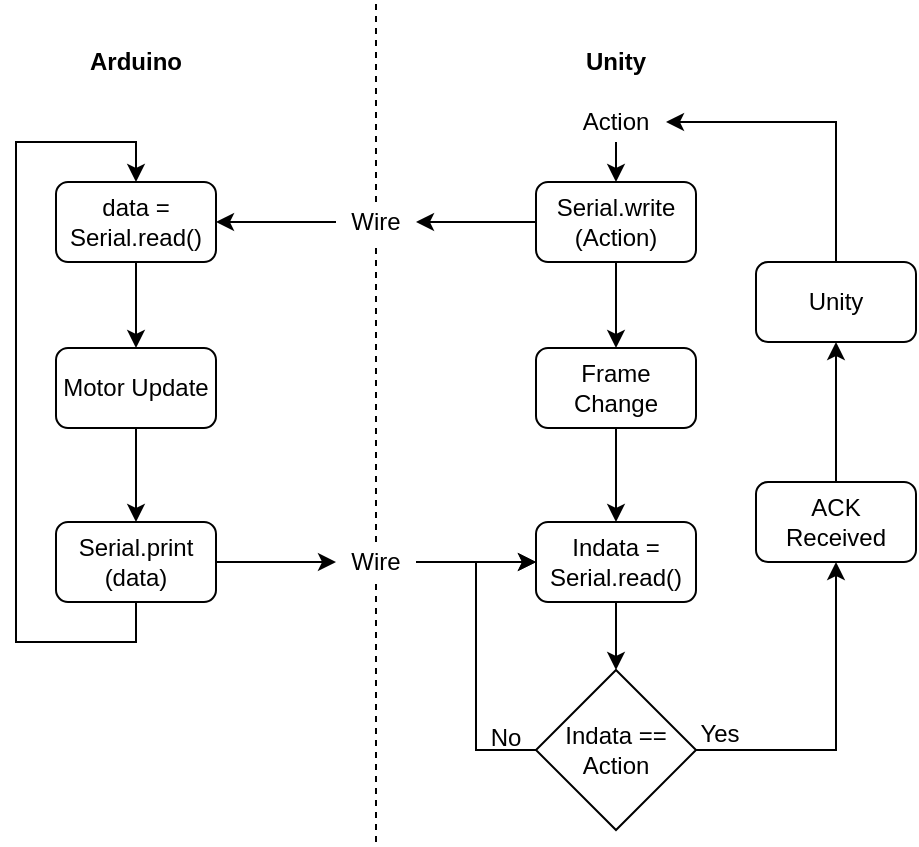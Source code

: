 <mxfile version="14.5.3" type="device"><diagram id="nGgRP9u-Nk_YBM642fkS" name="Page-1"><mxGraphModel dx="1038" dy="619" grid="1" gridSize="10" guides="1" tooltips="1" connect="1" arrows="1" fold="1" page="1" pageScale="1" pageWidth="1169" pageHeight="827" math="0" shadow="0"><root><mxCell id="0"/><mxCell id="1" parent="0"/><mxCell id="jqrZOvk-oUvd3a8seiVs-1" value="" style="endArrow=none;dashed=1;html=1;" edge="1" parent="1" source="jqrZOvk-oUvd3a8seiVs-11"><mxGeometry width="50" height="50" relative="1" as="geometry"><mxPoint x="500" y="420" as="sourcePoint"/><mxPoint x="500" y="80" as="targetPoint"/></mxGeometry></mxCell><mxCell id="jqrZOvk-oUvd3a8seiVs-3" value="&lt;b&gt;Arduino&lt;/b&gt;" style="text;html=1;strokeColor=none;fillColor=none;align=center;verticalAlign=middle;whiteSpace=wrap;rounded=0;" vertex="1" parent="1"><mxGeometry x="360" y="100" width="40" height="20" as="geometry"/></mxCell><mxCell id="jqrZOvk-oUvd3a8seiVs-4" value="&lt;b&gt;Unity&lt;/b&gt;" style="text;html=1;strokeColor=none;fillColor=none;align=center;verticalAlign=middle;whiteSpace=wrap;rounded=0;" vertex="1" parent="1"><mxGeometry x="600" y="100" width="40" height="20" as="geometry"/></mxCell><mxCell id="jqrZOvk-oUvd3a8seiVs-10" style="edgeStyle=orthogonalEdgeStyle;rounded=0;orthogonalLoop=1;jettySize=auto;html=1;entryX=1;entryY=0.5;entryDx=0;entryDy=0;entryPerimeter=0;" edge="1" parent="1" source="jqrZOvk-oUvd3a8seiVs-11" target="jqrZOvk-oUvd3a8seiVs-57"><mxGeometry relative="1" as="geometry"><mxPoint x="420" y="190" as="targetPoint"/></mxGeometry></mxCell><mxCell id="jqrZOvk-oUvd3a8seiVs-44" style="edgeStyle=orthogonalEdgeStyle;rounded=0;orthogonalLoop=1;jettySize=auto;html=1;entryX=0.5;entryY=0;entryDx=0;entryDy=0;" edge="1" parent="1" source="jqrZOvk-oUvd3a8seiVs-5" target="jqrZOvk-oUvd3a8seiVs-42"><mxGeometry relative="1" as="geometry"/></mxCell><mxCell id="jqrZOvk-oUvd3a8seiVs-5" value="Serial.write (Action)" style="rounded=1;whiteSpace=wrap;html=1;" vertex="1" parent="1"><mxGeometry x="580" y="170" width="80" height="40" as="geometry"/></mxCell><mxCell id="jqrZOvk-oUvd3a8seiVs-9" style="edgeStyle=orthogonalEdgeStyle;rounded=0;orthogonalLoop=1;jettySize=auto;html=1;exitX=0.5;exitY=1;exitDx=0;exitDy=0;entryX=0.5;entryY=0;entryDx=0;entryDy=0;" edge="1" parent="1" source="jqrZOvk-oUvd3a8seiVs-8" target="jqrZOvk-oUvd3a8seiVs-5"><mxGeometry relative="1" as="geometry"/></mxCell><mxCell id="jqrZOvk-oUvd3a8seiVs-8" value="Action" style="text;html=1;strokeColor=none;fillColor=none;align=center;verticalAlign=middle;whiteSpace=wrap;rounded=0;" vertex="1" parent="1"><mxGeometry x="595" y="130" width="50" height="20" as="geometry"/></mxCell><mxCell id="jqrZOvk-oUvd3a8seiVs-12" style="edgeStyle=orthogonalEdgeStyle;rounded=0;orthogonalLoop=1;jettySize=auto;html=1;entryX=1;entryY=0.5;entryDx=0;entryDy=0;" edge="1" parent="1" source="jqrZOvk-oUvd3a8seiVs-5" target="jqrZOvk-oUvd3a8seiVs-11"><mxGeometry relative="1" as="geometry"><mxPoint x="580" y="190" as="sourcePoint"/><mxPoint x="420" y="190" as="targetPoint"/></mxGeometry></mxCell><mxCell id="jqrZOvk-oUvd3a8seiVs-11" value="Wire" style="text;html=1;strokeColor=none;fillColor=none;align=center;verticalAlign=middle;whiteSpace=wrap;rounded=0;" vertex="1" parent="1"><mxGeometry x="480" y="180" width="40" height="20" as="geometry"/></mxCell><mxCell id="jqrZOvk-oUvd3a8seiVs-13" value="" style="endArrow=none;dashed=1;html=1;" edge="1" parent="1" source="jqrZOvk-oUvd3a8seiVs-19" target="jqrZOvk-oUvd3a8seiVs-11"><mxGeometry width="50" height="50" relative="1" as="geometry"><mxPoint x="500" y="420" as="sourcePoint"/><mxPoint x="500" y="80" as="targetPoint"/></mxGeometry></mxCell><mxCell id="jqrZOvk-oUvd3a8seiVs-20" style="edgeStyle=orthogonalEdgeStyle;rounded=0;orthogonalLoop=1;jettySize=auto;html=1;entryX=0;entryY=0.5;entryDx=0;entryDy=0;" edge="1" parent="1" source="jqrZOvk-oUvd3a8seiVs-14" target="jqrZOvk-oUvd3a8seiVs-19"><mxGeometry relative="1" as="geometry"/></mxCell><mxCell id="jqrZOvk-oUvd3a8seiVs-65" style="edgeStyle=orthogonalEdgeStyle;rounded=0;orthogonalLoop=1;jettySize=auto;html=1;entryX=0.5;entryY=0;entryDx=0;entryDy=0;" edge="1" parent="1" source="jqrZOvk-oUvd3a8seiVs-14" target="jqrZOvk-oUvd3a8seiVs-57"><mxGeometry relative="1" as="geometry"><Array as="points"><mxPoint x="380" y="400"/><mxPoint x="320" y="400"/><mxPoint x="320" y="150"/><mxPoint x="380" y="150"/></Array></mxGeometry></mxCell><mxCell id="jqrZOvk-oUvd3a8seiVs-14" value="Serial.print (data)" style="rounded=1;whiteSpace=wrap;html=1;" vertex="1" parent="1"><mxGeometry x="340" y="340" width="80" height="40" as="geometry"/></mxCell><mxCell id="jqrZOvk-oUvd3a8seiVs-23" style="edgeStyle=orthogonalEdgeStyle;rounded=0;orthogonalLoop=1;jettySize=auto;html=1;entryX=0.5;entryY=0;entryDx=0;entryDy=0;" edge="1" parent="1" source="jqrZOvk-oUvd3a8seiVs-16" target="jqrZOvk-oUvd3a8seiVs-22"><mxGeometry relative="1" as="geometry"><mxPoint x="620" y="410" as="targetPoint"/></mxGeometry></mxCell><mxCell id="jqrZOvk-oUvd3a8seiVs-16" value="Indata = Serial.read()" style="rounded=1;whiteSpace=wrap;html=1;" vertex="1" parent="1"><mxGeometry x="580" y="340" width="80" height="40" as="geometry"/></mxCell><mxCell id="jqrZOvk-oUvd3a8seiVs-21" style="edgeStyle=orthogonalEdgeStyle;rounded=0;orthogonalLoop=1;jettySize=auto;html=1;entryX=0;entryY=0.5;entryDx=0;entryDy=0;" edge="1" parent="1" source="jqrZOvk-oUvd3a8seiVs-19" target="jqrZOvk-oUvd3a8seiVs-16"><mxGeometry relative="1" as="geometry"/></mxCell><mxCell id="jqrZOvk-oUvd3a8seiVs-24" style="edgeStyle=orthogonalEdgeStyle;rounded=0;orthogonalLoop=1;jettySize=auto;html=1;entryX=0;entryY=0.5;entryDx=0;entryDy=0;exitX=0;exitY=0.5;exitDx=0;exitDy=0;" edge="1" parent="1" source="jqrZOvk-oUvd3a8seiVs-22" target="jqrZOvk-oUvd3a8seiVs-16"><mxGeometry relative="1" as="geometry"><mxPoint x="550" y="360" as="targetPoint"/><Array as="points"><mxPoint x="550" y="454"/><mxPoint x="550" y="360"/></Array></mxGeometry></mxCell><mxCell id="jqrZOvk-oUvd3a8seiVs-25" style="edgeStyle=orthogonalEdgeStyle;rounded=0;orthogonalLoop=1;jettySize=auto;html=1;exitX=1;exitY=0.5;exitDx=0;exitDy=0;entryX=0.5;entryY=1;entryDx=0;entryDy=0;" edge="1" parent="1" source="jqrZOvk-oUvd3a8seiVs-22" target="jqrZOvk-oUvd3a8seiVs-26"><mxGeometry relative="1" as="geometry"><mxPoint x="730" y="390" as="targetPoint"/></mxGeometry></mxCell><mxCell id="jqrZOvk-oUvd3a8seiVs-22" value="Indata == Action" style="rhombus;whiteSpace=wrap;html=1;" vertex="1" parent="1"><mxGeometry x="580" y="414" width="80" height="80" as="geometry"/></mxCell><mxCell id="jqrZOvk-oUvd3a8seiVs-34" style="edgeStyle=orthogonalEdgeStyle;rounded=0;orthogonalLoop=1;jettySize=auto;html=1;entryX=0.5;entryY=1;entryDx=0;entryDy=0;" edge="1" parent="1" source="jqrZOvk-oUvd3a8seiVs-26" target="jqrZOvk-oUvd3a8seiVs-33"><mxGeometry relative="1" as="geometry"/></mxCell><mxCell id="jqrZOvk-oUvd3a8seiVs-26" value="ACK Received" style="rounded=1;whiteSpace=wrap;html=1;" vertex="1" parent="1"><mxGeometry x="690" y="320" width="80" height="40" as="geometry"/></mxCell><mxCell id="jqrZOvk-oUvd3a8seiVs-27" value="No" style="text;html=1;strokeColor=none;fillColor=none;align=center;verticalAlign=middle;whiteSpace=wrap;rounded=0;" vertex="1" parent="1"><mxGeometry x="545" y="438" width="40" height="20" as="geometry"/></mxCell><mxCell id="jqrZOvk-oUvd3a8seiVs-28" value="Yes" style="text;html=1;strokeColor=none;fillColor=none;align=center;verticalAlign=middle;whiteSpace=wrap;rounded=0;" vertex="1" parent="1"><mxGeometry x="652" y="436" width="40" height="20" as="geometry"/></mxCell><mxCell id="jqrZOvk-oUvd3a8seiVs-35" style="edgeStyle=orthogonalEdgeStyle;rounded=0;orthogonalLoop=1;jettySize=auto;html=1;entryX=1;entryY=0.5;entryDx=0;entryDy=0;" edge="1" parent="1" source="jqrZOvk-oUvd3a8seiVs-33" target="jqrZOvk-oUvd3a8seiVs-8"><mxGeometry relative="1" as="geometry"><Array as="points"><mxPoint x="730" y="140"/></Array></mxGeometry></mxCell><mxCell id="jqrZOvk-oUvd3a8seiVs-33" value="Unity" style="rounded=1;whiteSpace=wrap;html=1;" vertex="1" parent="1"><mxGeometry x="690" y="210" width="80" height="40" as="geometry"/></mxCell><mxCell id="jqrZOvk-oUvd3a8seiVs-45" style="edgeStyle=orthogonalEdgeStyle;rounded=0;orthogonalLoop=1;jettySize=auto;html=1;entryX=0.5;entryY=0;entryDx=0;entryDy=0;" edge="1" parent="1" source="jqrZOvk-oUvd3a8seiVs-42" target="jqrZOvk-oUvd3a8seiVs-16"><mxGeometry relative="1" as="geometry"/></mxCell><mxCell id="jqrZOvk-oUvd3a8seiVs-42" value="Frame Change" style="rounded=1;whiteSpace=wrap;html=1;" vertex="1" parent="1"><mxGeometry x="580" y="253" width="80" height="40" as="geometry"/></mxCell><mxCell id="jqrZOvk-oUvd3a8seiVs-19" value="Wire" style="text;html=1;strokeColor=none;fillColor=none;align=center;verticalAlign=middle;whiteSpace=wrap;rounded=0;" vertex="1" parent="1"><mxGeometry x="480" y="350" width="40" height="20" as="geometry"/></mxCell><mxCell id="jqrZOvk-oUvd3a8seiVs-46" value="" style="endArrow=none;dashed=1;html=1;" edge="1" parent="1" target="jqrZOvk-oUvd3a8seiVs-19"><mxGeometry width="50" height="50" relative="1" as="geometry"><mxPoint x="500" y="500" as="sourcePoint"/><mxPoint x="500" y="200" as="targetPoint"/></mxGeometry></mxCell><mxCell id="jqrZOvk-oUvd3a8seiVs-64" style="edgeStyle=orthogonalEdgeStyle;rounded=0;orthogonalLoop=1;jettySize=auto;html=1;entryX=0.5;entryY=0;entryDx=0;entryDy=0;" edge="1" parent="1" source="jqrZOvk-oUvd3a8seiVs-49" target="jqrZOvk-oUvd3a8seiVs-14"><mxGeometry relative="1" as="geometry"/></mxCell><mxCell id="jqrZOvk-oUvd3a8seiVs-49" value="Motor Update" style="rounded=1;whiteSpace=wrap;html=1;" vertex="1" parent="1"><mxGeometry x="340" y="253" width="80" height="40" as="geometry"/></mxCell><mxCell id="jqrZOvk-oUvd3a8seiVs-62" style="edgeStyle=orthogonalEdgeStyle;rounded=0;orthogonalLoop=1;jettySize=auto;html=1;entryX=0.5;entryY=0;entryDx=0;entryDy=0;" edge="1" parent="1" source="jqrZOvk-oUvd3a8seiVs-57" target="jqrZOvk-oUvd3a8seiVs-49"><mxGeometry relative="1" as="geometry"/></mxCell><mxCell id="jqrZOvk-oUvd3a8seiVs-57" value="data = Serial.read()" style="rounded=1;whiteSpace=wrap;html=1;" vertex="1" parent="1"><mxGeometry x="340" y="170" width="80" height="40" as="geometry"/></mxCell></root></mxGraphModel></diagram></mxfile>